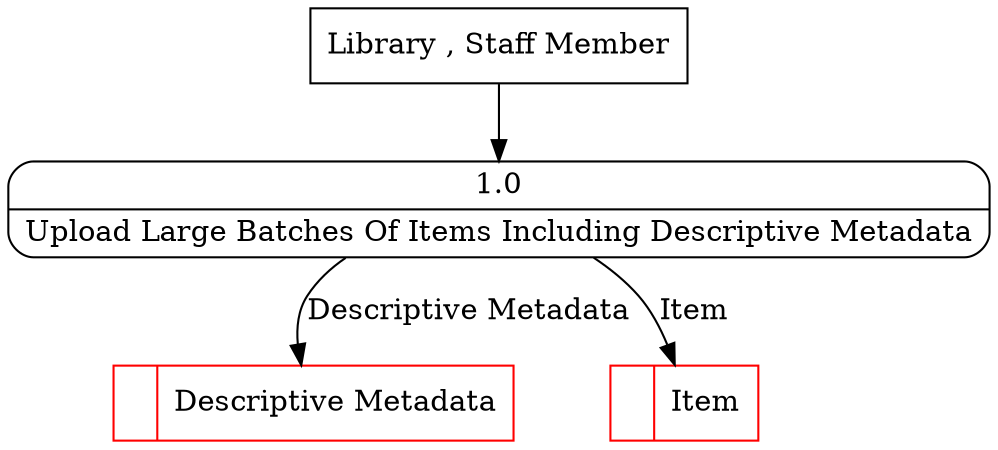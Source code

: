 digraph dfd2{ 
node[shape=record]
200 [label="<f0>  |<f1> Descriptive Metadata " color=red];
201 [label="<f0>  |<f1> Item " color=red];
202 [label="Library , Staff Member" shape=box];
203 [label="{<f0> 1.0|<f1> Upload Large Batches Of Items Including Descriptive Metadata }" shape=Mrecord];
202 -> 203
203 -> 201 [label="Item"]
203 -> 200 [label="Descriptive Metadata"]
}